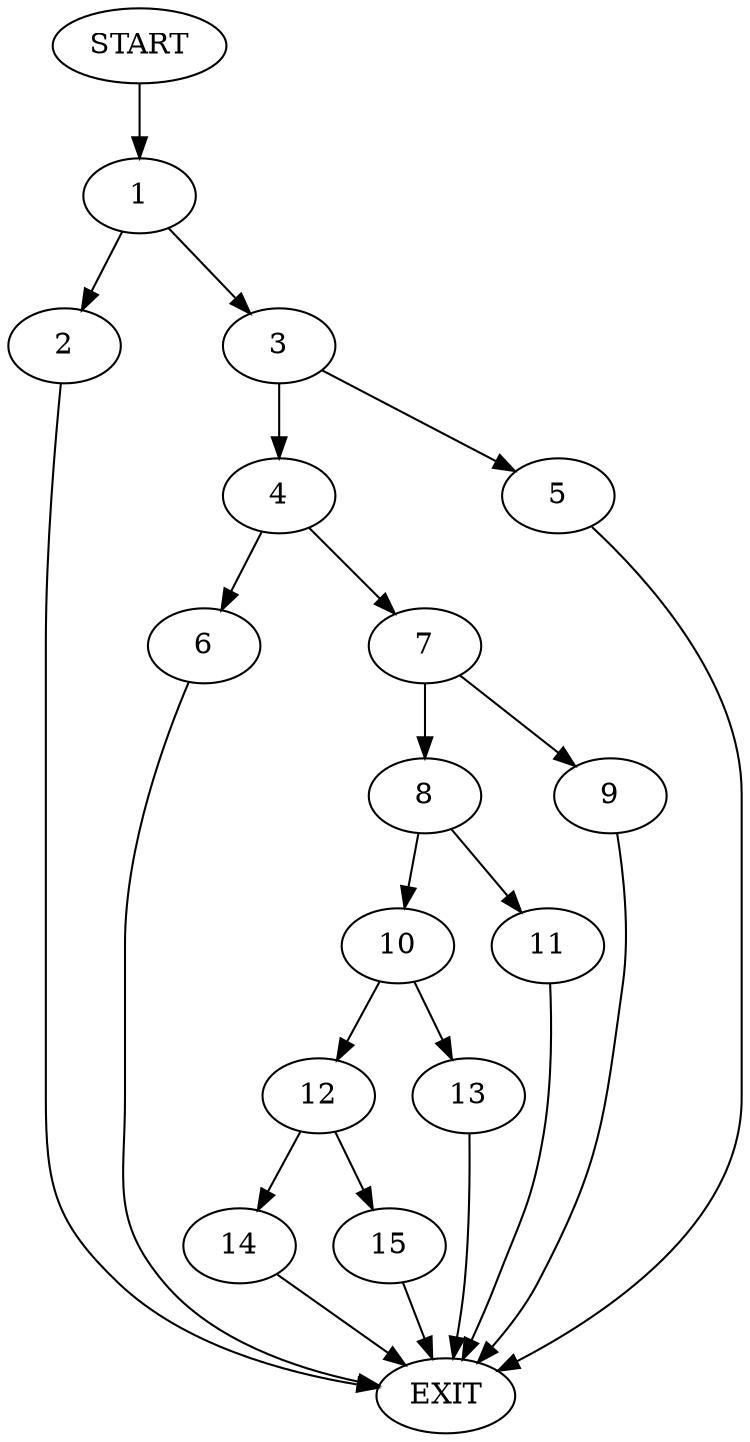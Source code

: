 digraph {
0 [label="START"]
16 [label="EXIT"]
0 -> 1
1 -> 2
1 -> 3
3 -> 4
3 -> 5
2 -> 16
4 -> 6
4 -> 7
5 -> 16
6 -> 16
7 -> 8
7 -> 9
8 -> 10
8 -> 11
9 -> 16
10 -> 12
10 -> 13
11 -> 16
12 -> 14
12 -> 15
13 -> 16
15 -> 16
14 -> 16
}
